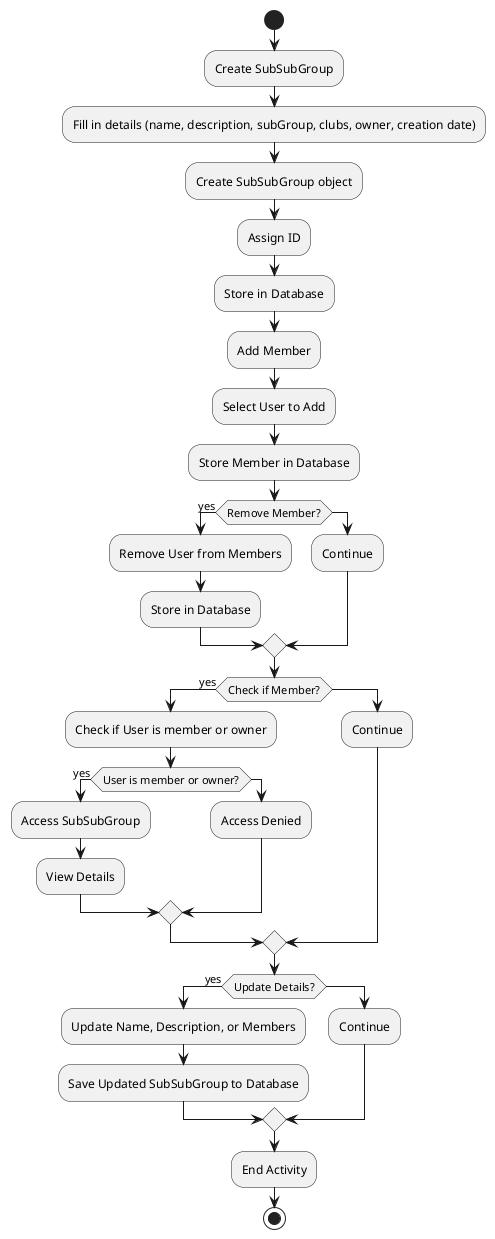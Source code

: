 @startuml
|SubSubGroup|
start

:Create SubSubGroup;
:Fill in details (name, description, subGroup, clubs, owner, creation date);
:Create SubSubGroup object;

|SubSubGroup|
:Assign ID;
:Store in Database;

|SubSubGroup|
:Add Member;
:Select User to Add;
:Store Member in Database;

|SubSubGroup|
if (Remove Member?) then (yes)
  :Remove User from Members;
  :Store in Database;
else
  :Continue;
endif

|SubSubGroup|
if (Check if Member?) then (yes)
  :Check if User is member or owner;
  if (User is member or owner?) then (yes)
    :Access SubSubGroup;
    :View Details;
  else
    :Access Denied;
  endif
else
  :Continue;
endif

|SubSubGroup|
if (Update Details?) then (yes)
  :Update Name, Description, or Members;
  :Save Updated SubSubGroup to Database;
else
  :Continue;
endif

|SubSubGroup|
:End Activity;
stop

@enduml